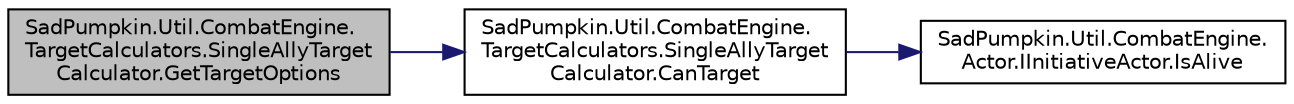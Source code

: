 digraph "SadPumpkin.Util.CombatEngine.TargetCalculators.SingleAllyTargetCalculator.GetTargetOptions"
{
 // LATEX_PDF_SIZE
  edge [fontname="Helvetica",fontsize="10",labelfontname="Helvetica",labelfontsize="10"];
  node [fontname="Helvetica",fontsize="10",shape=record];
  rankdir="LR";
  Node1 [label="SadPumpkin.Util.CombatEngine.\lTargetCalculators.SingleAllyTarget\lCalculator.GetTargetOptions",height=0.2,width=0.4,color="black", fillcolor="grey75", style="filled", fontcolor="black",tooltip="Calculate all possible targeting permutations."];
  Node1 -> Node2 [color="midnightblue",fontsize="10",style="solid",fontname="Helvetica"];
  Node2 [label="SadPumpkin.Util.CombatEngine.\lTargetCalculators.SingleAllyTarget\lCalculator.CanTarget",height=0.2,width=0.4,color="black", fillcolor="white", style="filled",URL="$class_sad_pumpkin_1_1_util_1_1_combat_engine_1_1_target_calculators_1_1_single_ally_target_calculator.html#ad2737a1290c69bd81e50f69384b5db8c",tooltip="Determines if the given Actor is targetable or not."];
  Node2 -> Node3 [color="midnightblue",fontsize="10",style="solid",fontname="Helvetica"];
  Node3 [label="SadPumpkin.Util.CombatEngine.\lActor.IInitiativeActor.IsAlive",height=0.2,width=0.4,color="black", fillcolor="white", style="filled",URL="$interface_sad_pumpkin_1_1_util_1_1_combat_engine_1_1_actor_1_1_i_initiative_actor.html#ae3c3049df0dee98152bb0b335d65f645",tooltip="Is this Actor currently an active combatant."];
}

